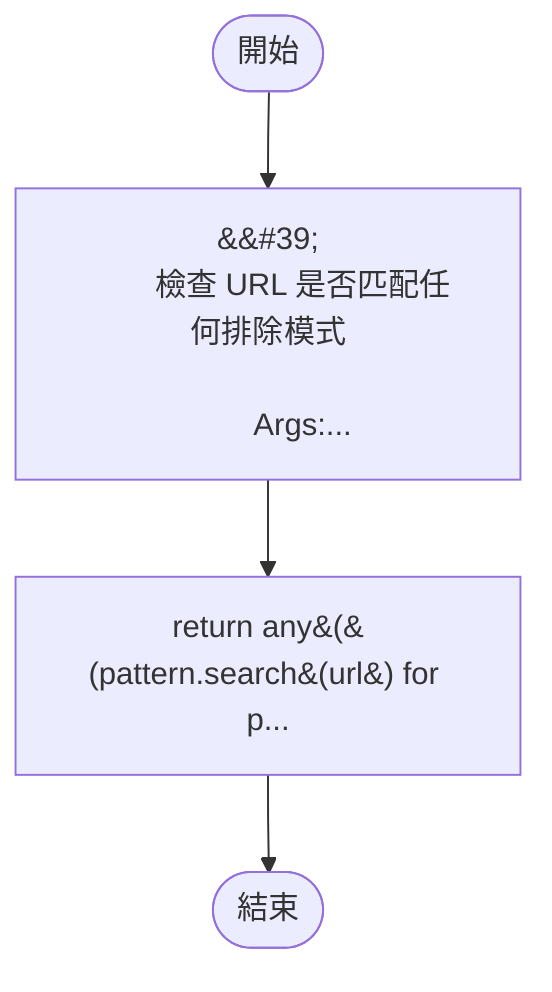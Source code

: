 flowchart TB
    n1([開始])
    n2([結束])
    n3[&amp;&#35;39;\n        檢查 URL 是否匹配任何排除模式\n\n        Args:...]
    n4[return any&#40;&#40;pattern.search&#40;url&#41; for p...]
    n1 --> n3
    n3 --> n4
    n4 --> n2